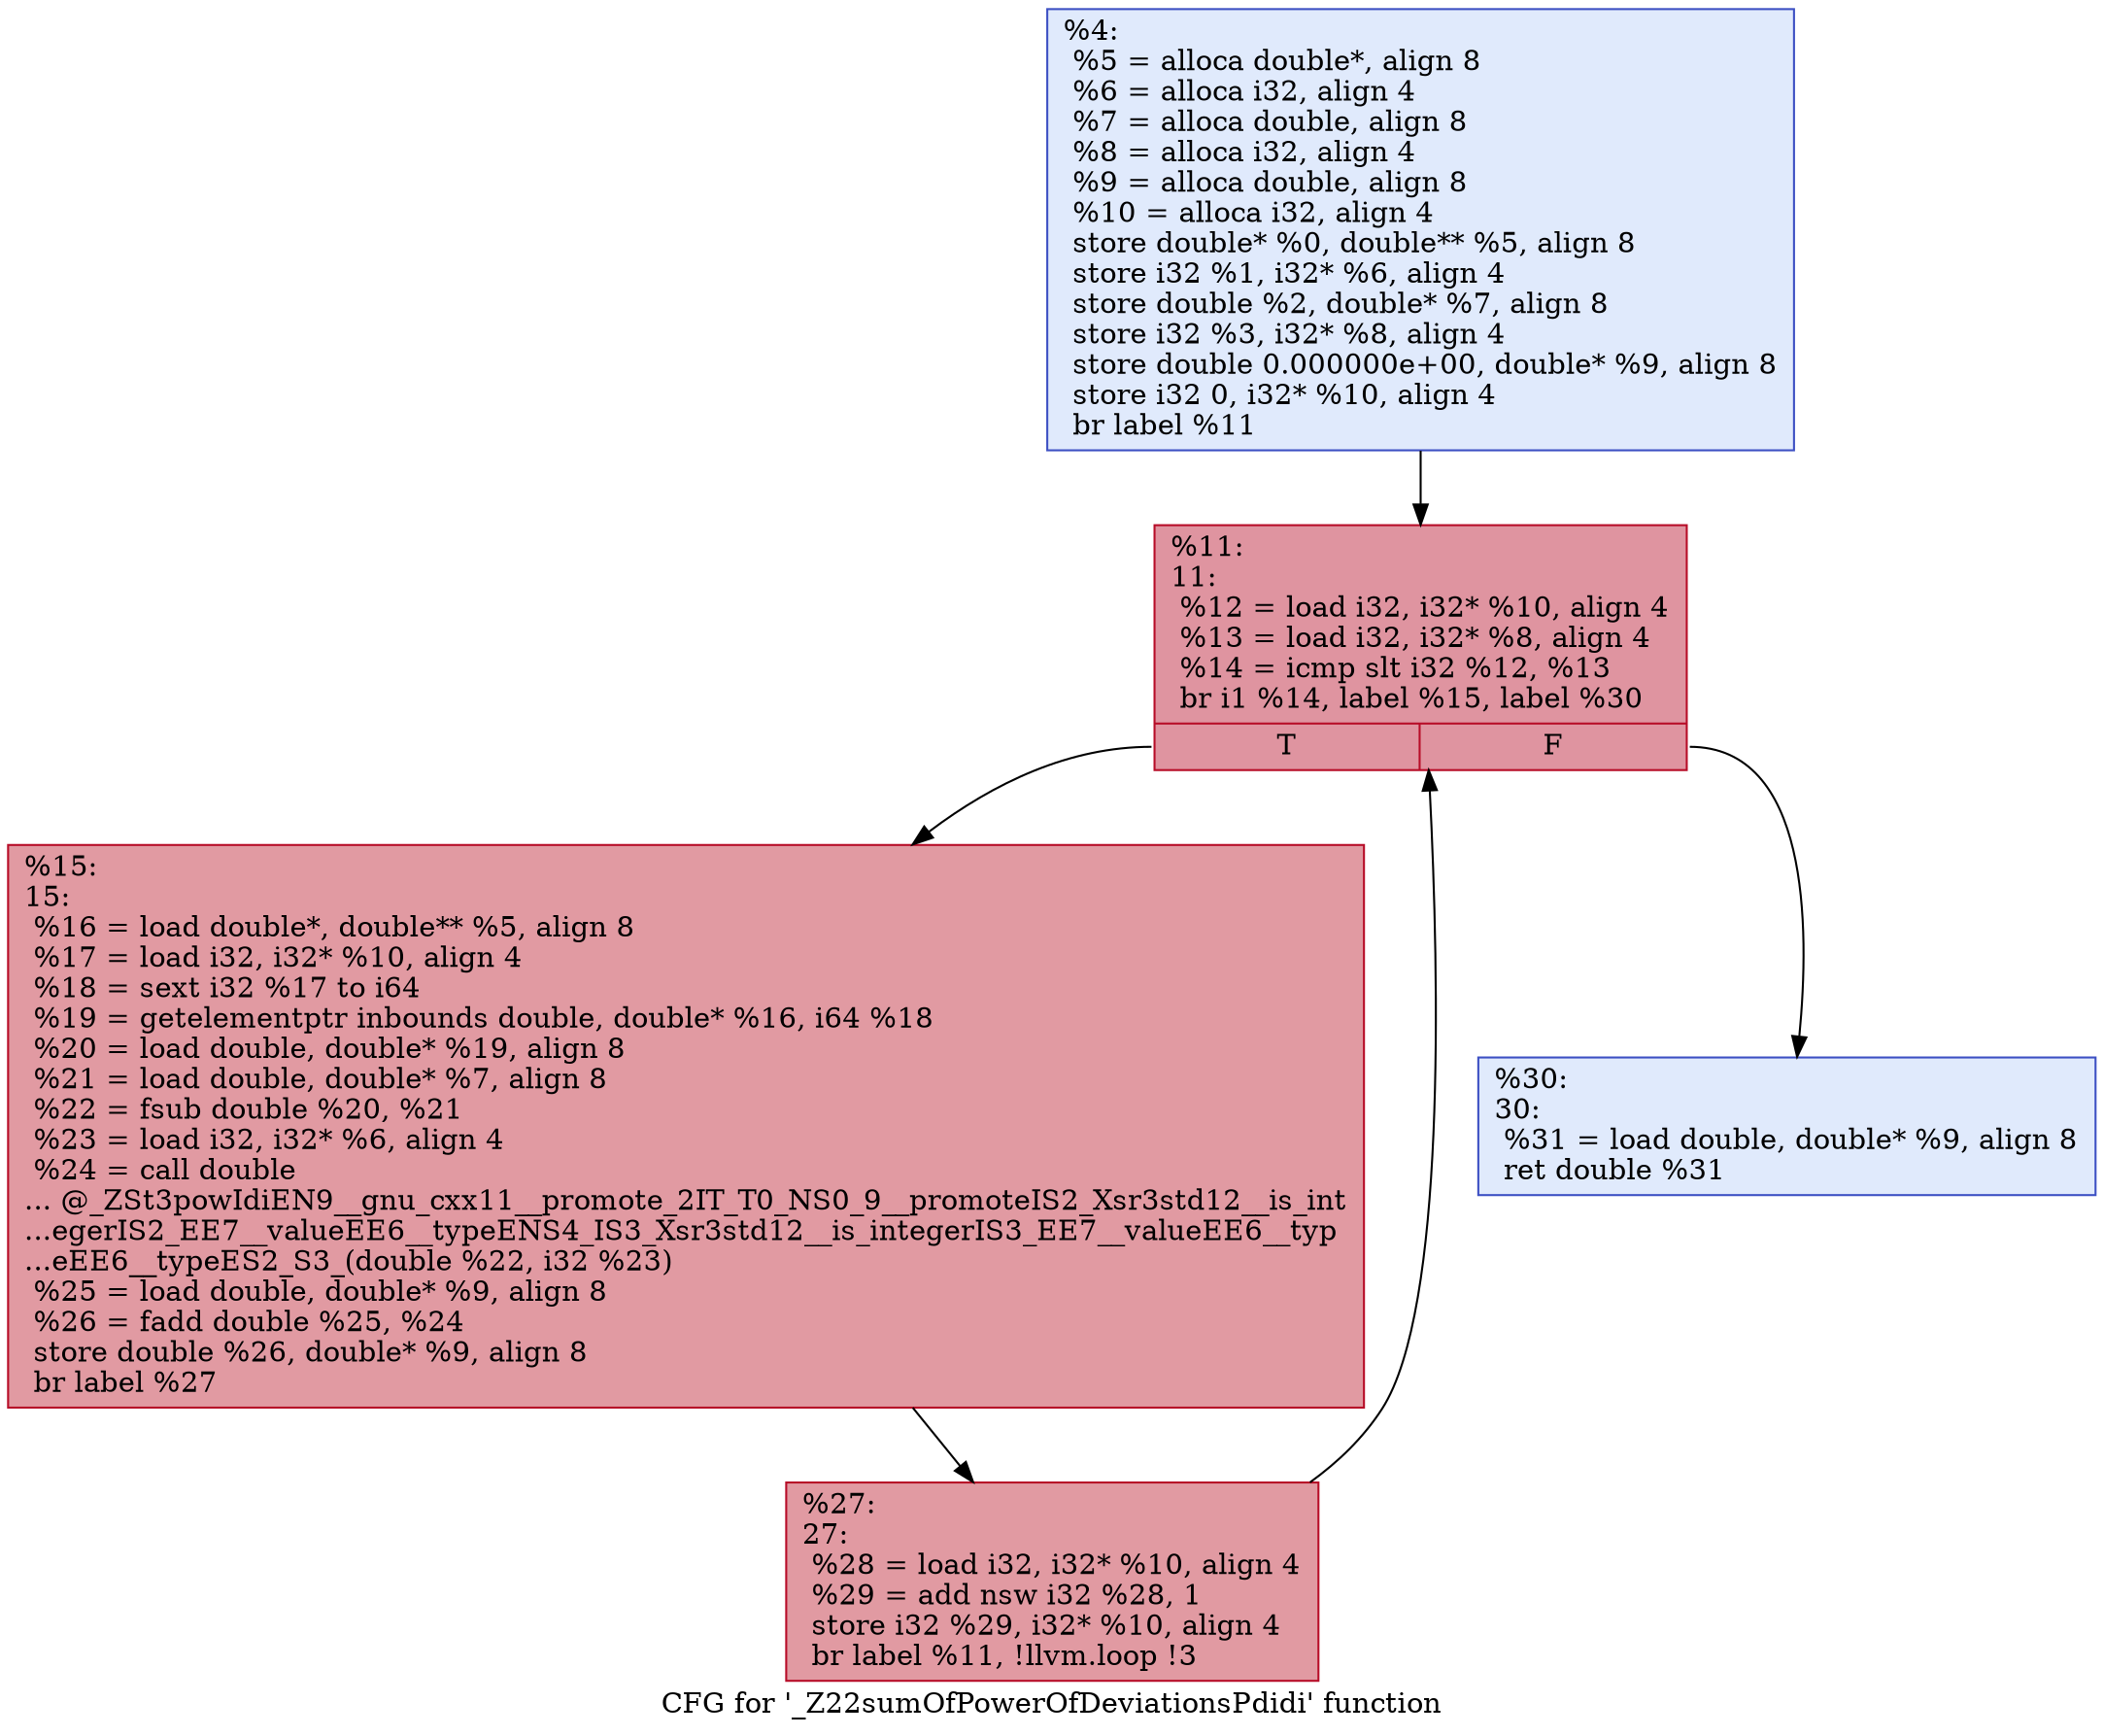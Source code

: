 digraph "CFG for '_Z22sumOfPowerOfDeviationsPdidi' function" {
	label="CFG for '_Z22sumOfPowerOfDeviationsPdidi' function";

	Node0x170e4870cb0 [shape=record,color="#3d50c3ff", style=filled, fillcolor="#b9d0f970",label="{%4:\l  %5 = alloca double*, align 8\l  %6 = alloca i32, align 4\l  %7 = alloca double, align 8\l  %8 = alloca i32, align 4\l  %9 = alloca double, align 8\l  %10 = alloca i32, align 4\l  store double* %0, double** %5, align 8\l  store i32 %1, i32* %6, align 4\l  store double %2, double* %7, align 8\l  store i32 %3, i32* %8, align 4\l  store double 0.000000e+00, double* %9, align 8\l  store i32 0, i32* %10, align 4\l  br label %11\l}"];
	Node0x170e4870cb0 -> Node0x170e4871bb0;
	Node0x170e4871bb0 [shape=record,color="#b70d28ff", style=filled, fillcolor="#b70d2870",label="{%11:\l11:                                               \l  %12 = load i32, i32* %10, align 4\l  %13 = load i32, i32* %8, align 4\l  %14 = icmp slt i32 %12, %13\l  br i1 %14, label %15, label %30\l|{<s0>T|<s1>F}}"];
	Node0x170e4871bb0:s0 -> Node0x170e4871480;
	Node0x170e4871bb0:s1 -> Node0x170e4871c00;
	Node0x170e4871480 [shape=record,color="#b70d28ff", style=filled, fillcolor="#bb1b2c70",label="{%15:\l15:                                               \l  %16 = load double*, double** %5, align 8\l  %17 = load i32, i32* %10, align 4\l  %18 = sext i32 %17 to i64\l  %19 = getelementptr inbounds double, double* %16, i64 %18\l  %20 = load double, double* %19, align 8\l  %21 = load double, double* %7, align 8\l  %22 = fsub double %20, %21\l  %23 = load i32, i32* %6, align 4\l  %24 = call double\l... @_ZSt3powIdiEN9__gnu_cxx11__promote_2IT_T0_NS0_9__promoteIS2_Xsr3std12__is_int\l...egerIS2_EE7__valueEE6__typeENS4_IS3_Xsr3std12__is_integerIS3_EE7__valueEE6__typ\l...eEE6__typeES2_S3_(double %22, i32 %23)\l  %25 = load double, double* %9, align 8\l  %26 = fadd double %25, %24\l  store double %26, double* %9, align 8\l  br label %27\l}"];
	Node0x170e4871480 -> Node0x170e48711b0;
	Node0x170e48711b0 [shape=record,color="#b70d28ff", style=filled, fillcolor="#bb1b2c70",label="{%27:\l27:                                               \l  %28 = load i32, i32* %10, align 4\l  %29 = add nsw i32 %28, 1\l  store i32 %29, i32* %10, align 4\l  br label %11, !llvm.loop !3\l}"];
	Node0x170e48711b0 -> Node0x170e4871bb0;
	Node0x170e4871c00 [shape=record,color="#3d50c3ff", style=filled, fillcolor="#b9d0f970",label="{%30:\l30:                                               \l  %31 = load double, double* %9, align 8\l  ret double %31\l}"];
}
